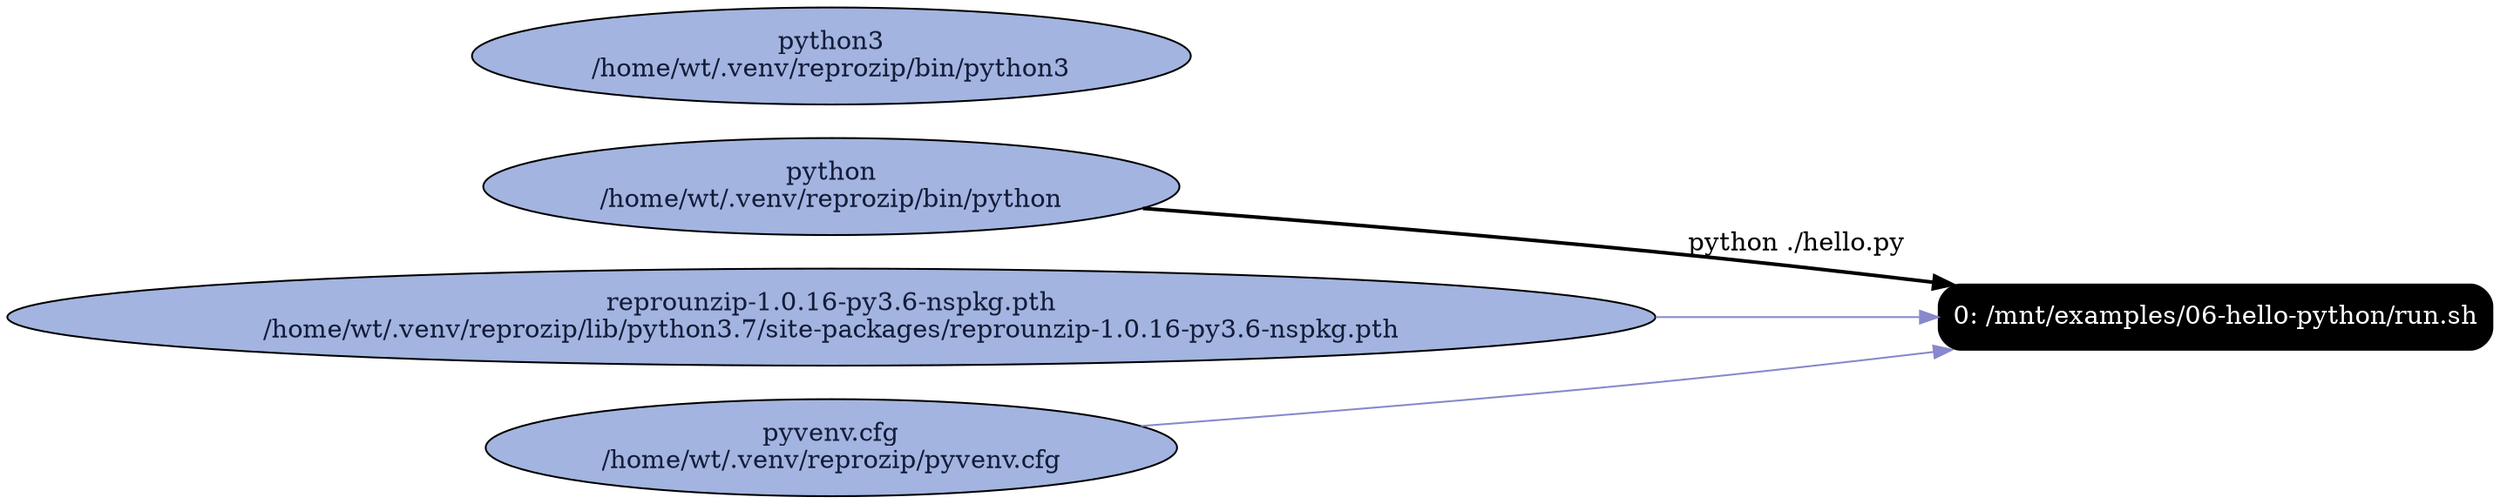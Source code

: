digraph G {
    rankdir=LR;

    /* programs */
    node [shape=box fontcolor=white fillcolor=black style="filled,rounded"];
    run0 [label="0: /mnt/examples/06-hello-python/run.sh"];

    node [shape=ellipse fontcolor="#131C39" fillcolor="#C9D2ED"];

    /* other files */
    "/home/wt/.venv/reprozip/bin/python" [fillcolor="#A3B4E0", label="python\n/home/wt/.venv/reprozip/bin/python"];
    "/home/wt/.venv/reprozip/bin/python3" [fillcolor="#A3B4E0", label="python3\n/home/wt/.venv/reprozip/bin/python3"];
    "/home/wt/.venv/reprozip/lib/python3.7/site-packages/reprounzip-1.0.16-py3.6-nspkg.pth" [fillcolor="#A3B4E0", label="reprounzip-1.0.16-py3.6-nspkg.pth\n/home/wt/.venv/reprozip/lib/python3.7/site-packages/reprounzip-1.0.16-py3.6-nspkg.pth"];
    "/home/wt/.venv/reprozip/pyvenv.cfg" [fillcolor="#A3B4E0", label="pyvenv.cfg\n/home/wt/.venv/reprozip/pyvenv.cfg"];

    "/home/wt/.venv/reprozip/bin/python" -> run0 [style=bold, label="python ./hello.py"];
    "/home/wt/.venv/reprozip/pyvenv.cfg" -> run0 [color="#8888CC"];
    "/home/wt/.venv/reprozip/lib/python3.7/site-packages/reprounzip-1.0.16-py3.6-nspkg.pth" -> run0 [color="#8888CC"];
}
